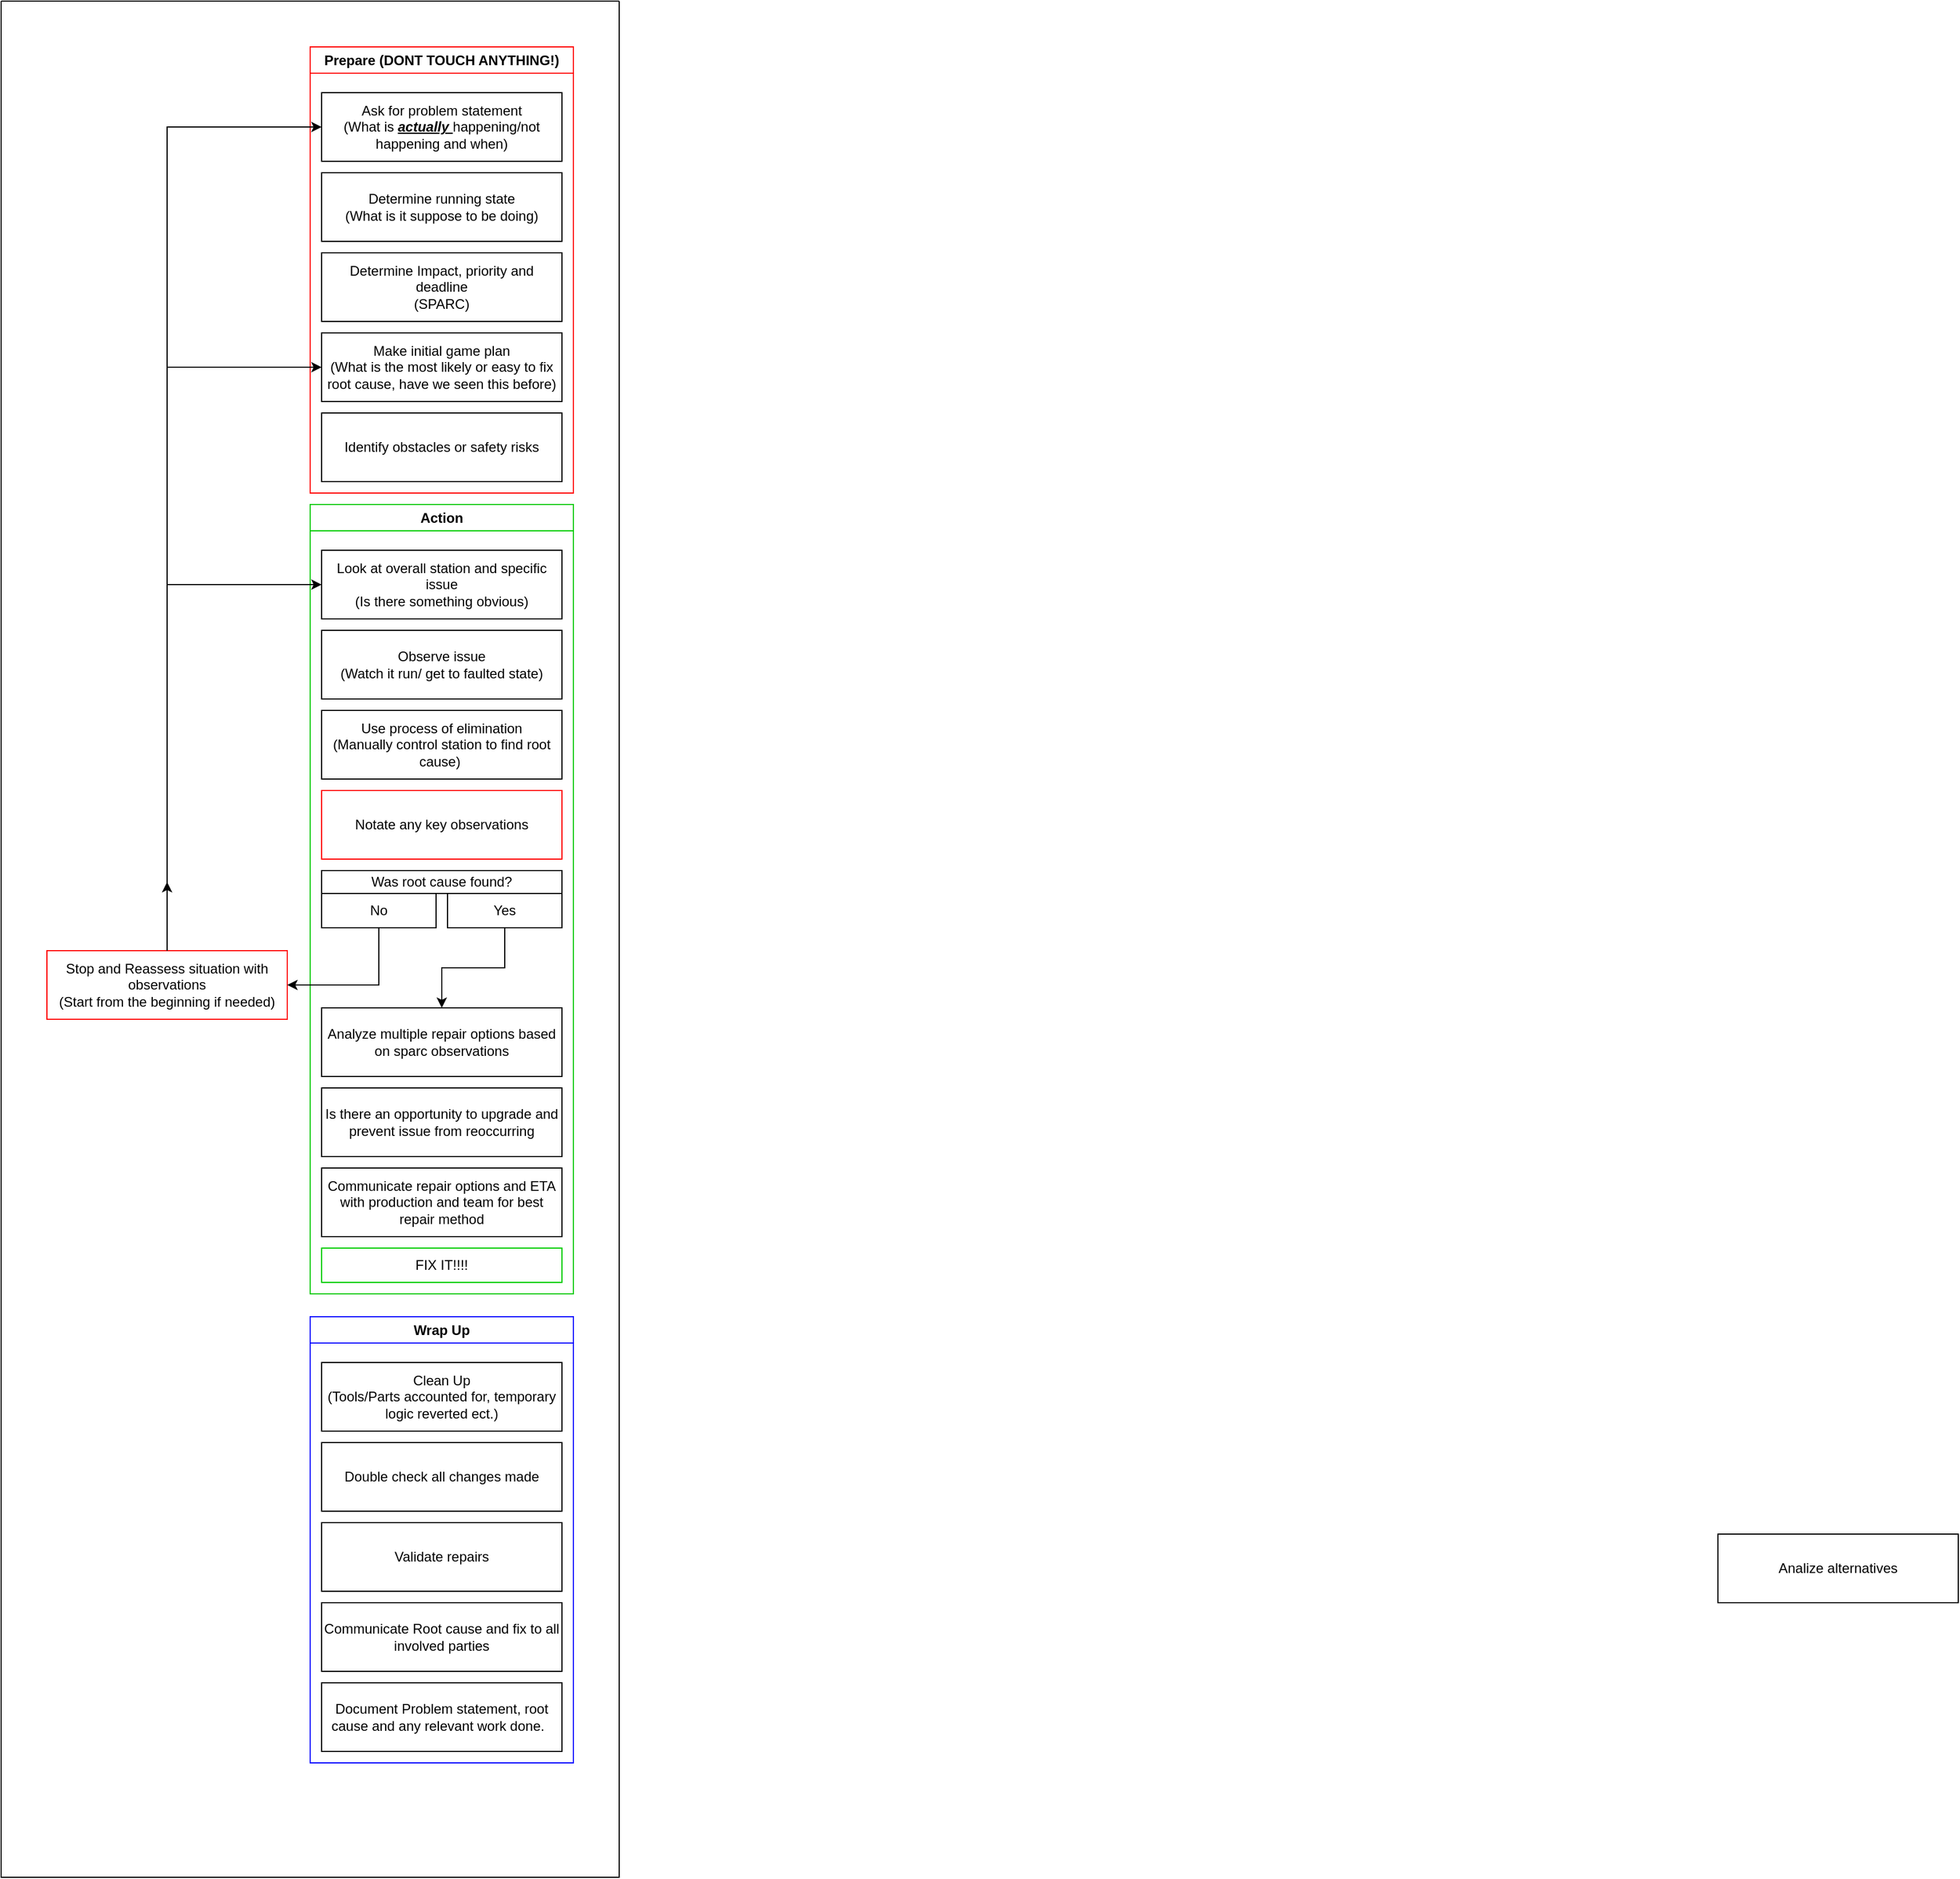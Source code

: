 <mxfile version="22.1.3" type="github">
  <diagram name="Page-1" id="s_tSXBTHODiz0TlcPPJd">
    <mxGraphModel dx="1564" dy="2686" grid="1" gridSize="10" guides="1" tooltips="1" connect="1" arrows="1" fold="1" page="1" pageScale="1" pageWidth="850" pageHeight="1100" math="0" shadow="0">
      <root>
        <mxCell id="0" />
        <mxCell id="1" parent="0" />
        <mxCell id="M2U-wYDhbBoCub5JwwPa-10" value="Analize alternatives" style="rounded=0;whiteSpace=wrap;html=1;" vertex="1" parent="1">
          <mxGeometry x="1380" y="390" width="210" height="60" as="geometry" />
        </mxCell>
        <mxCell id="M2U-wYDhbBoCub5JwwPa-57" value="Prepare (DONT TOUCH ANYTHING!)" style="swimlane;whiteSpace=wrap;html=1;gradientColor=none;fillColor=default;strokeColor=#ff0000;" vertex="1" parent="1">
          <mxGeometry x="150" y="-910" width="230" height="390" as="geometry" />
        </mxCell>
        <mxCell id="M2U-wYDhbBoCub5JwwPa-58" value="Ask for problem statement&lt;br&gt;(What is&amp;nbsp;&lt;i&gt;&lt;b&gt;&lt;u&gt;actually &lt;/u&gt;&lt;/b&gt;&lt;/i&gt;happening/not happening and when)" style="rounded=0;whiteSpace=wrap;html=1;" vertex="1" parent="M2U-wYDhbBoCub5JwwPa-57">
          <mxGeometry x="10" y="40" width="210" height="60" as="geometry" />
        </mxCell>
        <mxCell id="M2U-wYDhbBoCub5JwwPa-59" value="Determine Impact, priority and deadline&lt;br style=&quot;border-color: var(--border-color);&quot;&gt;(SPARC)" style="rounded=0;whiteSpace=wrap;html=1;" vertex="1" parent="M2U-wYDhbBoCub5JwwPa-57">
          <mxGeometry x="10" y="180" width="210" height="60" as="geometry" />
        </mxCell>
        <mxCell id="M2U-wYDhbBoCub5JwwPa-60" value="Identify obstacles or safety risks" style="rounded=0;whiteSpace=wrap;html=1;" vertex="1" parent="M2U-wYDhbBoCub5JwwPa-57">
          <mxGeometry x="10" y="320" width="210" height="60" as="geometry" />
        </mxCell>
        <mxCell id="M2U-wYDhbBoCub5JwwPa-61" value="Determine running state&lt;br&gt;(What is it suppose to be doing)" style="rounded=0;whiteSpace=wrap;html=1;" vertex="1" parent="M2U-wYDhbBoCub5JwwPa-57">
          <mxGeometry x="10" y="110" width="210" height="60" as="geometry" />
        </mxCell>
        <mxCell id="M2U-wYDhbBoCub5JwwPa-62" value="Make initial game plan&lt;br&gt;(What is the most likely or easy to fix root cause, have we seen this before)" style="rounded=0;whiteSpace=wrap;html=1;" vertex="1" parent="M2U-wYDhbBoCub5JwwPa-57">
          <mxGeometry x="10" y="250" width="210" height="60" as="geometry" />
        </mxCell>
        <mxCell id="M2U-wYDhbBoCub5JwwPa-63" value="Action" style="swimlane;whiteSpace=wrap;html=1;gradientColor=none;fillColor=default;strokeColor=#00CC00;" vertex="1" parent="1">
          <mxGeometry x="150" y="-510" width="230" height="690" as="geometry" />
        </mxCell>
        <mxCell id="M2U-wYDhbBoCub5JwwPa-64" value="Look at overall station and specific issue&lt;br&gt;(Is there something obvious)" style="rounded=0;whiteSpace=wrap;html=1;" vertex="1" parent="M2U-wYDhbBoCub5JwwPa-63">
          <mxGeometry x="10" y="40" width="210" height="60" as="geometry" />
        </mxCell>
        <mxCell id="M2U-wYDhbBoCub5JwwPa-65" value="Use process of elimination&lt;br&gt;(Manually control station to find root cause)&amp;nbsp;" style="rounded=0;whiteSpace=wrap;html=1;" vertex="1" parent="M2U-wYDhbBoCub5JwwPa-63">
          <mxGeometry x="10" y="180" width="210" height="60" as="geometry" />
        </mxCell>
        <mxCell id="M2U-wYDhbBoCub5JwwPa-66" value="Observe issue&lt;br style=&quot;border-color: var(--border-color);&quot;&gt;(Watch it run/ get to faulted state)" style="rounded=0;whiteSpace=wrap;html=1;" vertex="1" parent="M2U-wYDhbBoCub5JwwPa-63">
          <mxGeometry x="10" y="110" width="210" height="60" as="geometry" />
        </mxCell>
        <mxCell id="M2U-wYDhbBoCub5JwwPa-67" value="Analyze multiple repair options based on sparc observations" style="rounded=0;whiteSpace=wrap;html=1;" vertex="1" parent="M2U-wYDhbBoCub5JwwPa-63">
          <mxGeometry x="10" y="440" width="210" height="60" as="geometry" />
        </mxCell>
        <mxCell id="M2U-wYDhbBoCub5JwwPa-68" value="FIX IT!!!!" style="rounded=0;whiteSpace=wrap;html=1;strokeColor=#00CC00;" vertex="1" parent="M2U-wYDhbBoCub5JwwPa-63">
          <mxGeometry x="10" y="650" width="210" height="30" as="geometry" />
        </mxCell>
        <mxCell id="M2U-wYDhbBoCub5JwwPa-69" value="Communicate repair options and ETA with production and team for best repair method" style="rounded=0;whiteSpace=wrap;html=1;" vertex="1" parent="M2U-wYDhbBoCub5JwwPa-63">
          <mxGeometry x="10" y="580" width="210" height="60" as="geometry" />
        </mxCell>
        <mxCell id="M2U-wYDhbBoCub5JwwPa-70" value="Is there an opportunity to upgrade and prevent issue from reoccurring" style="rounded=0;whiteSpace=wrap;html=1;strokeColor=#000000;" vertex="1" parent="M2U-wYDhbBoCub5JwwPa-63">
          <mxGeometry x="10" y="510" width="210" height="60" as="geometry" />
        </mxCell>
        <mxCell id="M2U-wYDhbBoCub5JwwPa-71" value="Notate any key observations" style="rounded=0;whiteSpace=wrap;html=1;strokeColor=#FF0000;" vertex="1" parent="M2U-wYDhbBoCub5JwwPa-63">
          <mxGeometry x="10" y="250" width="210" height="60" as="geometry" />
        </mxCell>
        <mxCell id="M2U-wYDhbBoCub5JwwPa-72" value="Was root cause found?" style="rounded=0;whiteSpace=wrap;html=1;strokeColor=#000000;" vertex="1" parent="M2U-wYDhbBoCub5JwwPa-63">
          <mxGeometry x="10" y="320" width="210" height="20" as="geometry" />
        </mxCell>
        <mxCell id="M2U-wYDhbBoCub5JwwPa-73" value="No" style="rounded=0;whiteSpace=wrap;html=1;" vertex="1" parent="M2U-wYDhbBoCub5JwwPa-63">
          <mxGeometry x="10" y="340" width="100" height="30" as="geometry" />
        </mxCell>
        <mxCell id="M2U-wYDhbBoCub5JwwPa-74" style="edgeStyle=orthogonalEdgeStyle;rounded=0;orthogonalLoop=1;jettySize=auto;html=1;exitX=0.5;exitY=1;exitDx=0;exitDy=0;" edge="1" parent="M2U-wYDhbBoCub5JwwPa-63" source="M2U-wYDhbBoCub5JwwPa-75" target="M2U-wYDhbBoCub5JwwPa-67">
          <mxGeometry relative="1" as="geometry" />
        </mxCell>
        <mxCell id="M2U-wYDhbBoCub5JwwPa-75" value="Yes" style="rounded=0;whiteSpace=wrap;html=1;" vertex="1" parent="M2U-wYDhbBoCub5JwwPa-63">
          <mxGeometry x="120" y="340" width="100" height="30" as="geometry" />
        </mxCell>
        <mxCell id="M2U-wYDhbBoCub5JwwPa-76" style="edgeStyle=orthogonalEdgeStyle;rounded=0;orthogonalLoop=1;jettySize=auto;html=1;exitX=0.5;exitY=0;exitDx=0;exitDy=0;entryX=0;entryY=0.5;entryDx=0;entryDy=0;" edge="1" parent="1" source="M2U-wYDhbBoCub5JwwPa-79" target="M2U-wYDhbBoCub5JwwPa-62">
          <mxGeometry relative="1" as="geometry">
            <Array as="points">
              <mxPoint x="25" y="-630" />
            </Array>
          </mxGeometry>
        </mxCell>
        <mxCell id="M2U-wYDhbBoCub5JwwPa-77" style="edgeStyle=orthogonalEdgeStyle;rounded=0;orthogonalLoop=1;jettySize=auto;html=1;exitX=0.5;exitY=0;exitDx=0;exitDy=0;entryX=0;entryY=0.5;entryDx=0;entryDy=0;" edge="1" parent="1" source="M2U-wYDhbBoCub5JwwPa-79" target="M2U-wYDhbBoCub5JwwPa-58">
          <mxGeometry relative="1" as="geometry">
            <Array as="points">
              <mxPoint x="25" y="-840" />
            </Array>
          </mxGeometry>
        </mxCell>
        <mxCell id="M2U-wYDhbBoCub5JwwPa-78" style="edgeStyle=orthogonalEdgeStyle;rounded=0;orthogonalLoop=1;jettySize=auto;html=1;exitX=0.5;exitY=0;exitDx=0;exitDy=0;" edge="1" parent="1" source="M2U-wYDhbBoCub5JwwPa-79">
          <mxGeometry relative="1" as="geometry">
            <mxPoint x="25" y="-180" as="targetPoint" />
            <Array as="points">
              <mxPoint x="25" y="-150" />
            </Array>
          </mxGeometry>
        </mxCell>
        <mxCell id="M2U-wYDhbBoCub5JwwPa-79" value="Stop and Reassess situation with observations&lt;br&gt;(Start from the beginning if needed)" style="rounded=0;whiteSpace=wrap;html=1;strokeColor=#FF0000;" vertex="1" parent="1">
          <mxGeometry x="-80" y="-120" width="210" height="60" as="geometry" />
        </mxCell>
        <mxCell id="M2U-wYDhbBoCub5JwwPa-80" style="edgeStyle=orthogonalEdgeStyle;rounded=0;orthogonalLoop=1;jettySize=auto;html=1;exitX=0.5;exitY=0;exitDx=0;exitDy=0;entryX=0;entryY=0.5;entryDx=0;entryDy=0;" edge="1" parent="1" source="M2U-wYDhbBoCub5JwwPa-79" target="M2U-wYDhbBoCub5JwwPa-64">
          <mxGeometry relative="1" as="geometry">
            <Array as="points">
              <mxPoint x="25" y="-440" />
            </Array>
          </mxGeometry>
        </mxCell>
        <mxCell id="M2U-wYDhbBoCub5JwwPa-81" style="edgeStyle=orthogonalEdgeStyle;rounded=0;orthogonalLoop=1;jettySize=auto;html=1;exitX=0.5;exitY=1;exitDx=0;exitDy=0;entryX=1;entryY=0.5;entryDx=0;entryDy=0;" edge="1" parent="1" source="M2U-wYDhbBoCub5JwwPa-73" target="M2U-wYDhbBoCub5JwwPa-79">
          <mxGeometry relative="1" as="geometry" />
        </mxCell>
        <mxCell id="M2U-wYDhbBoCub5JwwPa-82" value="" style="swimlane;startSize=0;" vertex="1" parent="1">
          <mxGeometry x="-120" y="-950" width="540" height="1640" as="geometry" />
        </mxCell>
        <mxCell id="M2U-wYDhbBoCub5JwwPa-83" value="Wrap Up" style="swimlane;whiteSpace=wrap;html=1;gradientColor=none;fillColor=default;strokeColor=#0000FF;" vertex="1" parent="M2U-wYDhbBoCub5JwwPa-82">
          <mxGeometry x="270" y="1150" width="230" height="390" as="geometry" />
        </mxCell>
        <mxCell id="M2U-wYDhbBoCub5JwwPa-84" value="Validate repairs" style="rounded=0;whiteSpace=wrap;html=1;" vertex="1" parent="M2U-wYDhbBoCub5JwwPa-83">
          <mxGeometry x="10" y="180" width="210" height="60" as="geometry" />
        </mxCell>
        <mxCell id="M2U-wYDhbBoCub5JwwPa-85" value="Document Problem statement, root cause and any relevant work done.&amp;nbsp;&amp;nbsp;" style="rounded=0;whiteSpace=wrap;html=1;" vertex="1" parent="M2U-wYDhbBoCub5JwwPa-83">
          <mxGeometry x="10" y="320" width="210" height="60" as="geometry" />
        </mxCell>
        <mxCell id="M2U-wYDhbBoCub5JwwPa-86" value="Communicate Root cause and fix to all involved parties" style="rounded=0;whiteSpace=wrap;html=1;" vertex="1" parent="M2U-wYDhbBoCub5JwwPa-83">
          <mxGeometry x="10" y="250" width="210" height="60" as="geometry" />
        </mxCell>
        <mxCell id="M2U-wYDhbBoCub5JwwPa-87" value="Clean Up&lt;br&gt;(Tools/Parts accounted for, temporary logic reverted ect.)" style="rounded=0;whiteSpace=wrap;html=1;" vertex="1" parent="M2U-wYDhbBoCub5JwwPa-83">
          <mxGeometry x="10" y="40" width="210" height="60" as="geometry" />
        </mxCell>
        <mxCell id="M2U-wYDhbBoCub5JwwPa-88" value="Double check all changes made" style="rounded=0;whiteSpace=wrap;html=1;" vertex="1" parent="M2U-wYDhbBoCub5JwwPa-83">
          <mxGeometry x="10" y="110" width="210" height="60" as="geometry" />
        </mxCell>
      </root>
    </mxGraphModel>
  </diagram>
</mxfile>
